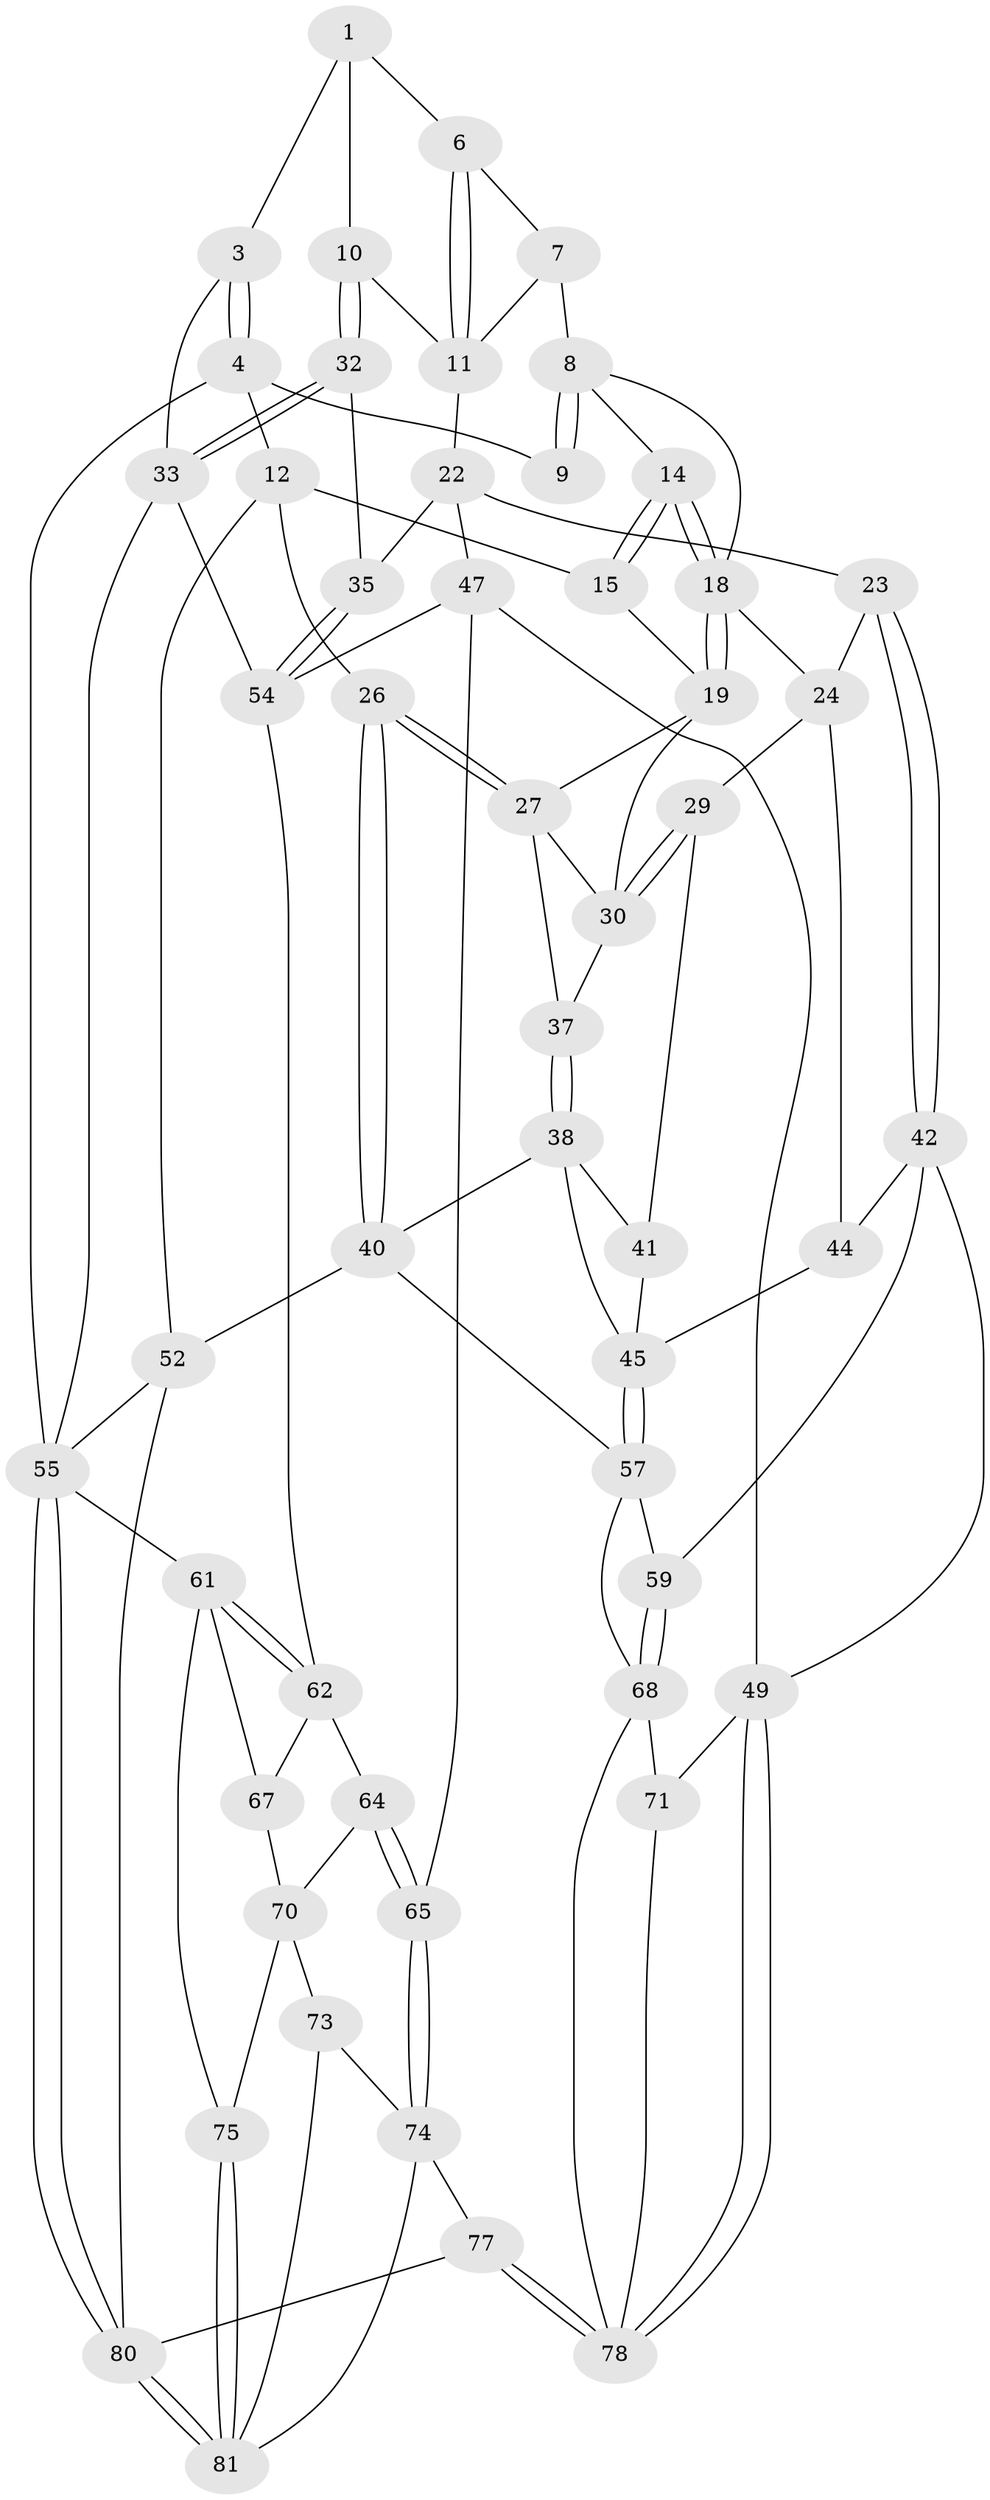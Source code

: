 // Generated by graph-tools (version 1.1) at 2025/52/02/27/25 19:52:42]
// undirected, 53 vertices, 118 edges
graph export_dot {
graph [start="1"]
  node [color=gray90,style=filled];
  1 [pos="+0.8175612750157724+0",super="+2"];
  3 [pos="+1+0"];
  4 [pos="+1+0",super="+5"];
  6 [pos="+0.7073142595578314+0.1197770045890952"];
  7 [pos="+0.48730686854111793+0.0895222566303601"];
  8 [pos="+0.4378964097732636+0.02688487942460465",super="+13"];
  9 [pos="+0.38735198695907547+0"];
  10 [pos="+0.8995266340375857+0.2346891105067382"];
  11 [pos="+0.7328684202948836+0.31630689185723904",super="+21"];
  12 [pos="+0.3717069654177855+0",super="+16"];
  14 [pos="+0.25084831554675185+0.243507864575188"];
  15 [pos="+0.19870643133930785+0.07861276447399819",super="+17"];
  18 [pos="+0.24764227639759331+0.32156985647567393",super="+25"];
  19 [pos="+0.22724251267820667+0.333418716103237",super="+20"];
  22 [pos="+0.6453485581784666+0.3938458395042851",super="+36"];
  23 [pos="+0.5209455277301769+0.4206340394809495"];
  24 [pos="+0.43031953007981993+0.41254577905053164",super="+28"];
  26 [pos="+0+0.32668423202520136"];
  27 [pos="+0+0.32982561173872216",super="+34"];
  29 [pos="+0.27396802114003693+0.4957871507146659"];
  30 [pos="+0.24932068760140122+0.47512270276382895",super="+31"];
  32 [pos="+1+0.3103268405843067"];
  33 [pos="+1+0.3209422916219584",super="+53"];
  35 [pos="+0.8180055855666735+0.5225820192863487"];
  37 [pos="+0.10388558052254977+0.4895476781427905"];
  38 [pos="+0.11110024675793613+0.5499538828912167",super="+39"];
  40 [pos="+0+0.955067992557271",super="+51"];
  41 [pos="+0.21557763783685865+0.5627773258512249"];
  42 [pos="+0.41186037606591624+0.6756495585070282",super="+43"];
  44 [pos="+0.33142954238539996+0.5773561708172598"];
  45 [pos="+0.22603228313227264+0.6537881625912888",super="+46"];
  47 [pos="+0.6802536912989792+0.5975922982465509",super="+48"];
  49 [pos="+0.6379917386507035+0.699396004650763",super="+50"];
  52 [pos="+0+1"];
  54 [pos="+0.9643031167916233+0.6191549152062679",super="+60"];
  55 [pos="+1+1",super="+56"];
  57 [pos="+0.2267829763250816+0.6939012405807123",super="+58"];
  59 [pos="+0.35272600220696554+0.7031676953978688"];
  61 [pos="+1+0.7892475129204167",super="+66"];
  62 [pos="+0.9189239229074889+0.7006741242452037",super="+63"];
  64 [pos="+0.8382526455536216+0.7313553559529937"];
  65 [pos="+0.7206535606047568+0.7279519693558565"];
  67 [pos="+0.9187455509302509+0.7774110187110546"];
  68 [pos="+0.2771498856385073+0.8403193941995928",super="+69"];
  70 [pos="+0.8649939947837286+0.799043195351387",super="+72"];
  71 [pos="+0.42243294948095667+0.8164022015752476"];
  73 [pos="+0.7968825011124078+0.8655816558189622"];
  74 [pos="+0.7842975524533484+0.8646983712960813",super="+76"];
  75 [pos="+0.923873664125354+0.850599040669435"];
  77 [pos="+0.5859199519065856+1"];
  78 [pos="+0.5411649330846163+0.9654054076880959",super="+79"];
  80 [pos="+1+1",super="+83"];
  81 [pos="+0.9903077509685768+1",super="+82"];
  1 -- 6;
  1 -- 10;
  1 -- 3;
  3 -- 4;
  3 -- 4;
  3 -- 33;
  4 -- 12;
  4 -- 55;
  4 -- 9;
  6 -- 7;
  6 -- 11;
  6 -- 11;
  7 -- 8;
  7 -- 11;
  8 -- 9;
  8 -- 9;
  8 -- 14;
  8 -- 18;
  10 -- 11;
  10 -- 32;
  10 -- 32;
  11 -- 22;
  12 -- 15 [weight=2];
  12 -- 26;
  12 -- 52;
  14 -- 15;
  14 -- 15;
  14 -- 18;
  14 -- 18;
  15 -- 19;
  18 -- 19;
  18 -- 19;
  18 -- 24;
  19 -- 30;
  19 -- 27;
  22 -- 23;
  22 -- 35;
  22 -- 47;
  23 -- 24;
  23 -- 42;
  23 -- 42;
  24 -- 44;
  24 -- 29;
  26 -- 27;
  26 -- 27;
  26 -- 40;
  26 -- 40;
  27 -- 37;
  27 -- 30;
  29 -- 30;
  29 -- 30;
  29 -- 41;
  30 -- 37;
  32 -- 33;
  32 -- 33;
  32 -- 35;
  33 -- 54;
  33 -- 55;
  35 -- 54;
  35 -- 54;
  37 -- 38;
  37 -- 38;
  38 -- 41;
  38 -- 40;
  38 -- 45;
  40 -- 52;
  40 -- 57;
  41 -- 45;
  42 -- 49;
  42 -- 59;
  42 -- 44;
  44 -- 45;
  45 -- 57;
  45 -- 57;
  47 -- 54;
  47 -- 65;
  47 -- 49;
  49 -- 78;
  49 -- 78;
  49 -- 71;
  52 -- 55;
  52 -- 80;
  54 -- 62;
  55 -- 80;
  55 -- 80;
  55 -- 61;
  57 -- 59;
  57 -- 68;
  59 -- 68;
  59 -- 68;
  61 -- 62;
  61 -- 62;
  61 -- 67;
  61 -- 75;
  62 -- 64;
  62 -- 67;
  64 -- 65;
  64 -- 65;
  64 -- 70;
  65 -- 74;
  65 -- 74;
  67 -- 70;
  68 -- 71;
  68 -- 78;
  70 -- 73;
  70 -- 75;
  71 -- 78;
  73 -- 74;
  73 -- 81;
  74 -- 81;
  74 -- 77;
  75 -- 81;
  75 -- 81;
  77 -- 78;
  77 -- 78;
  77 -- 80;
  80 -- 81;
  80 -- 81;
}
